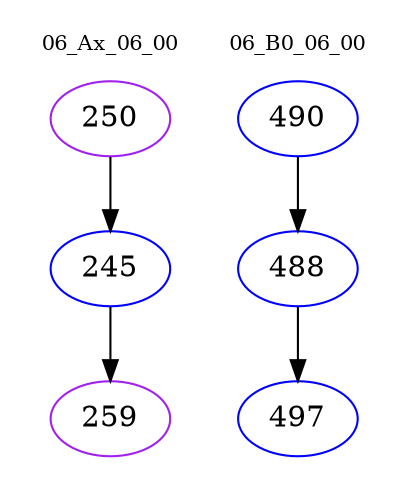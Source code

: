 digraph{
subgraph cluster_0 {
color = white
label = "06_Ax_06_00";
fontsize=10;
T0_250 [label="250", color="purple"]
T0_250 -> T0_245 [color="black"]
T0_245 [label="245", color="blue"]
T0_245 -> T0_259 [color="black"]
T0_259 [label="259", color="purple"]
}
subgraph cluster_1 {
color = white
label = "06_B0_06_00";
fontsize=10;
T1_490 [label="490", color="blue"]
T1_490 -> T1_488 [color="black"]
T1_488 [label="488", color="blue"]
T1_488 -> T1_497 [color="black"]
T1_497 [label="497", color="blue"]
}
}
